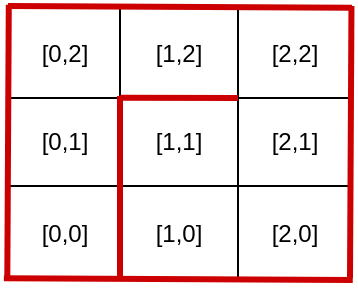 <mxfile version="17.1.3" type="device"><diagram id="Vo1JTFzh-G6EjbDZGLHQ" name="Page-1"><mxGraphModel dx="1066" dy="563" grid="0" gridSize="10" guides="1" tooltips="1" connect="1" arrows="1" fold="1" page="0" pageScale="1" pageWidth="827" pageHeight="1169" math="0" shadow="0"><root><mxCell id="0"/><mxCell id="1" parent="0"/><mxCell id="v1n6DY7_kJc0v-OwXuOZ-10" value="" style="shape=table;startSize=0;container=1;collapsible=0;childLayout=tableLayout;hachureGap=4;" vertex="1" parent="1"><mxGeometry x="-103" y="182" width="171" height="136" as="geometry"/></mxCell><mxCell id="v1n6DY7_kJc0v-OwXuOZ-11" value="" style="shape=tableRow;horizontal=0;startSize=0;swimlaneHead=0;swimlaneBody=0;top=0;left=0;bottom=0;right=0;collapsible=0;dropTarget=0;fillColor=none;points=[[0,0.5],[1,0.5]];portConstraint=eastwest;hachureGap=4;" vertex="1" parent="v1n6DY7_kJc0v-OwXuOZ-10"><mxGeometry width="171" height="46" as="geometry"/></mxCell><mxCell id="v1n6DY7_kJc0v-OwXuOZ-12" value="" style="shape=partialRectangle;html=1;whiteSpace=wrap;connectable=0;overflow=hidden;fillColor=none;top=0;left=0;bottom=0;right=0;pointerEvents=1;hachureGap=4;" vertex="1" parent="v1n6DY7_kJc0v-OwXuOZ-11"><mxGeometry width="56" height="46" as="geometry"><mxRectangle width="56" height="46" as="alternateBounds"/></mxGeometry></mxCell><mxCell id="v1n6DY7_kJc0v-OwXuOZ-13" value="" style="shape=partialRectangle;html=1;whiteSpace=wrap;connectable=0;overflow=hidden;fillColor=none;top=0;left=0;bottom=0;right=0;pointerEvents=1;hachureGap=4;" vertex="1" parent="v1n6DY7_kJc0v-OwXuOZ-11"><mxGeometry x="56" width="59" height="46" as="geometry"><mxRectangle width="59" height="46" as="alternateBounds"/></mxGeometry></mxCell><mxCell id="v1n6DY7_kJc0v-OwXuOZ-14" value="" style="shape=partialRectangle;html=1;whiteSpace=wrap;connectable=0;overflow=hidden;fillColor=none;top=0;left=0;bottom=0;right=0;pointerEvents=1;hachureGap=4;" vertex="1" parent="v1n6DY7_kJc0v-OwXuOZ-11"><mxGeometry x="115" width="56" height="46" as="geometry"><mxRectangle width="56" height="46" as="alternateBounds"/></mxGeometry></mxCell><mxCell id="v1n6DY7_kJc0v-OwXuOZ-15" value="" style="shape=tableRow;horizontal=0;startSize=0;swimlaneHead=0;swimlaneBody=0;top=0;left=0;bottom=0;right=0;collapsible=0;dropTarget=0;fillColor=none;points=[[0,0.5],[1,0.5]];portConstraint=eastwest;hachureGap=4;" vertex="1" parent="v1n6DY7_kJc0v-OwXuOZ-10"><mxGeometry y="46" width="171" height="44" as="geometry"/></mxCell><mxCell id="v1n6DY7_kJc0v-OwXuOZ-16" value="" style="shape=partialRectangle;html=1;whiteSpace=wrap;connectable=0;overflow=hidden;fillColor=none;top=0;left=0;bottom=0;right=0;pointerEvents=1;hachureGap=4;" vertex="1" parent="v1n6DY7_kJc0v-OwXuOZ-15"><mxGeometry width="56" height="44" as="geometry"><mxRectangle width="56" height="44" as="alternateBounds"/></mxGeometry></mxCell><mxCell id="v1n6DY7_kJc0v-OwXuOZ-17" value="" style="shape=partialRectangle;html=1;whiteSpace=wrap;connectable=0;overflow=hidden;fillColor=none;top=0;left=0;bottom=0;right=0;pointerEvents=1;hachureGap=4;" vertex="1" parent="v1n6DY7_kJc0v-OwXuOZ-15"><mxGeometry x="56" width="59" height="44" as="geometry"><mxRectangle width="59" height="44" as="alternateBounds"/></mxGeometry></mxCell><mxCell id="v1n6DY7_kJc0v-OwXuOZ-18" value="" style="shape=partialRectangle;html=1;whiteSpace=wrap;connectable=0;overflow=hidden;fillColor=none;top=0;left=0;bottom=0;right=0;pointerEvents=1;hachureGap=4;" vertex="1" parent="v1n6DY7_kJc0v-OwXuOZ-15"><mxGeometry x="115" width="56" height="44" as="geometry"><mxRectangle width="56" height="44" as="alternateBounds"/></mxGeometry></mxCell><mxCell id="v1n6DY7_kJc0v-OwXuOZ-19" value="" style="shape=tableRow;horizontal=0;startSize=0;swimlaneHead=0;swimlaneBody=0;top=0;left=0;bottom=0;right=0;collapsible=0;dropTarget=0;fillColor=none;points=[[0,0.5],[1,0.5]];portConstraint=eastwest;hachureGap=4;" vertex="1" parent="v1n6DY7_kJc0v-OwXuOZ-10"><mxGeometry y="90" width="171" height="46" as="geometry"/></mxCell><mxCell id="v1n6DY7_kJc0v-OwXuOZ-20" value="" style="shape=partialRectangle;html=1;whiteSpace=wrap;connectable=0;overflow=hidden;fillColor=none;top=0;left=0;bottom=0;right=0;pointerEvents=1;hachureGap=4;" vertex="1" parent="v1n6DY7_kJc0v-OwXuOZ-19"><mxGeometry width="56" height="46" as="geometry"><mxRectangle width="56" height="46" as="alternateBounds"/></mxGeometry></mxCell><mxCell id="v1n6DY7_kJc0v-OwXuOZ-21" value="" style="shape=partialRectangle;html=1;whiteSpace=wrap;connectable=0;overflow=hidden;fillColor=none;top=0;left=0;bottom=0;right=0;pointerEvents=1;hachureGap=4;" vertex="1" parent="v1n6DY7_kJc0v-OwXuOZ-19"><mxGeometry x="56" width="59" height="46" as="geometry"><mxRectangle width="59" height="46" as="alternateBounds"/></mxGeometry></mxCell><mxCell id="v1n6DY7_kJc0v-OwXuOZ-22" value="" style="shape=partialRectangle;html=1;whiteSpace=wrap;connectable=0;overflow=hidden;fillColor=none;top=0;left=0;bottom=0;right=0;pointerEvents=1;hachureGap=4;" vertex="1" parent="v1n6DY7_kJc0v-OwXuOZ-19"><mxGeometry x="115" width="56" height="46" as="geometry"><mxRectangle width="56" height="46" as="alternateBounds"/></mxGeometry></mxCell><mxCell id="v1n6DY7_kJc0v-OwXuOZ-39" value="" style="endArrow=none;html=1;rounded=0;startSize=14;endSize=14;sourcePerimeterSpacing=8;targetPerimeterSpacing=8;strokeColor=#CC0000;strokeWidth=3;curved=1;exitX=-0.012;exitY=1.004;exitDx=0;exitDy=0;exitPerimeter=0;entryX=1.008;entryY=1.022;entryDx=0;entryDy=0;entryPerimeter=0;" edge="1" parent="v1n6DY7_kJc0v-OwXuOZ-10" source="v1n6DY7_kJc0v-OwXuOZ-19" target="v1n6DY7_kJc0v-OwXuOZ-19"><mxGeometry width="50" height="50" relative="1" as="geometry"><mxPoint x="48" y="144" as="sourcePoint"/><mxPoint x="98" y="94" as="targetPoint"/></mxGeometry></mxCell><mxCell id="v1n6DY7_kJc0v-OwXuOZ-43" value="" style="endArrow=none;html=1;rounded=0;startSize=14;endSize=14;sourcePerimeterSpacing=8;targetPerimeterSpacing=8;strokeColor=#CC0000;strokeWidth=3;curved=1;exitX=0.328;exitY=-0.004;exitDx=0;exitDy=0;exitPerimeter=0;" edge="1" parent="v1n6DY7_kJc0v-OwXuOZ-10" source="v1n6DY7_kJc0v-OwXuOZ-15"><mxGeometry width="50" height="50" relative="1" as="geometry"><mxPoint x="28" y="96" as="sourcePoint"/><mxPoint x="115" y="46" as="targetPoint"/></mxGeometry></mxCell><mxCell id="v1n6DY7_kJc0v-OwXuOZ-24" value="[0,0]" style="text;strokeColor=none;fillColor=none;html=1;align=center;verticalAlign=middle;whiteSpace=wrap;rounded=0;hachureGap=4;" vertex="1" parent="1"><mxGeometry x="-102" y="281" width="55" height="30" as="geometry"/></mxCell><mxCell id="v1n6DY7_kJc0v-OwXuOZ-25" value="[0,1]" style="text;strokeColor=none;fillColor=none;html=1;align=center;verticalAlign=middle;whiteSpace=wrap;rounded=0;hachureGap=4;" vertex="1" parent="1"><mxGeometry x="-102" y="235" width="55" height="30" as="geometry"/></mxCell><mxCell id="v1n6DY7_kJc0v-OwXuOZ-27" value="[1,0]" style="text;strokeColor=none;fillColor=none;html=1;align=center;verticalAlign=middle;whiteSpace=wrap;rounded=0;hachureGap=4;" vertex="1" parent="1"><mxGeometry x="-45" y="281" width="55" height="30" as="geometry"/></mxCell><mxCell id="v1n6DY7_kJc0v-OwXuOZ-28" value="[2,0]" style="text;strokeColor=none;fillColor=none;html=1;align=center;verticalAlign=middle;whiteSpace=wrap;rounded=0;hachureGap=4;" vertex="1" parent="1"><mxGeometry x="13" y="281" width="55" height="30" as="geometry"/></mxCell><mxCell id="v1n6DY7_kJc0v-OwXuOZ-29" value="[2,1]" style="text;strokeColor=none;fillColor=none;html=1;align=center;verticalAlign=middle;whiteSpace=wrap;rounded=0;hachureGap=4;" vertex="1" parent="1"><mxGeometry x="13" y="235" width="55" height="30" as="geometry"/></mxCell><mxCell id="v1n6DY7_kJc0v-OwXuOZ-30" value="[1,1]" style="text;strokeColor=none;fillColor=none;html=1;align=center;verticalAlign=middle;whiteSpace=wrap;rounded=0;hachureGap=4;" vertex="1" parent="1"><mxGeometry x="-45" y="235" width="55" height="30" as="geometry"/></mxCell><mxCell id="v1n6DY7_kJc0v-OwXuOZ-32" value="[0,2]" style="text;strokeColor=none;fillColor=none;html=1;align=center;verticalAlign=middle;whiteSpace=wrap;rounded=0;hachureGap=4;" vertex="1" parent="1"><mxGeometry x="-102" y="191" width="55" height="30" as="geometry"/></mxCell><mxCell id="v1n6DY7_kJc0v-OwXuOZ-33" value="[1,2]" style="text;strokeColor=none;fillColor=none;html=1;align=center;verticalAlign=middle;whiteSpace=wrap;rounded=0;hachureGap=4;" vertex="1" parent="1"><mxGeometry x="-45" y="191" width="55" height="30" as="geometry"/></mxCell><mxCell id="v1n6DY7_kJc0v-OwXuOZ-34" value="[2,2]" style="text;strokeColor=none;fillColor=none;html=1;align=center;verticalAlign=middle;whiteSpace=wrap;rounded=0;hachureGap=4;" vertex="1" parent="1"><mxGeometry x="13" y="191" width="55" height="30" as="geometry"/></mxCell><mxCell id="v1n6DY7_kJc0v-OwXuOZ-38" value="" style="endArrow=none;html=1;rounded=0;startSize=14;endSize=14;sourcePerimeterSpacing=8;targetPerimeterSpacing=8;curved=1;exitX=-0.002;exitY=0.987;exitDx=0;exitDy=0;exitPerimeter=0;entryX=-0.011;entryY=-0.32;entryDx=0;entryDy=0;entryPerimeter=0;strokeWidth=3;strokeColor=#CC0000;" edge="1" parent="1" source="v1n6DY7_kJc0v-OwXuOZ-19" target="v1n6DY7_kJc0v-OwXuOZ-32"><mxGeometry width="50" height="50" relative="1" as="geometry"><mxPoint x="-159" y="319" as="sourcePoint"/><mxPoint x="-109" y="269" as="targetPoint"/></mxGeometry></mxCell><mxCell id="v1n6DY7_kJc0v-OwXuOZ-40" value="" style="endArrow=none;html=1;rounded=0;startSize=14;endSize=14;sourcePerimeterSpacing=8;targetPerimeterSpacing=8;strokeColor=#CC0000;strokeWidth=3;curved=1;exitX=-0.012;exitY=1.004;exitDx=0;exitDy=0;exitPerimeter=0;entryX=1.008;entryY=1.022;entryDx=0;entryDy=0;entryPerimeter=0;" edge="1" parent="1"><mxGeometry width="50" height="50" relative="1" as="geometry"><mxPoint x="-103.002" y="182.004" as="sourcePoint"/><mxPoint x="69" y="182.832" as="targetPoint"/></mxGeometry></mxCell><mxCell id="v1n6DY7_kJc0v-OwXuOZ-41" value="" style="endArrow=none;html=1;rounded=0;startSize=14;endSize=14;sourcePerimeterSpacing=8;targetPerimeterSpacing=6;curved=1;exitX=-0.002;exitY=0.987;exitDx=0;exitDy=0;exitPerimeter=0;entryX=-0.011;entryY=-0.32;entryDx=0;entryDy=0;entryPerimeter=0;strokeWidth=3;strokeColor=#CC0000;" edge="1" parent="1"><mxGeometry width="50" height="50" relative="1" as="geometry"><mxPoint x="67.998" y="318.002" as="sourcePoint"/><mxPoint x="68.735" y="182.0" as="targetPoint"/></mxGeometry></mxCell><mxCell id="v1n6DY7_kJc0v-OwXuOZ-42" value="" style="endArrow=none;html=1;rounded=0;startSize=14;endSize=14;sourcePerimeterSpacing=8;targetPerimeterSpacing=8;strokeColor=#CC0000;strokeWidth=3;curved=1;" edge="1" parent="1"><mxGeometry width="50" height="50" relative="1" as="geometry"><mxPoint x="-47" y="319" as="sourcePoint"/><mxPoint x="-47" y="227" as="targetPoint"/></mxGeometry></mxCell></root></mxGraphModel></diagram></mxfile>